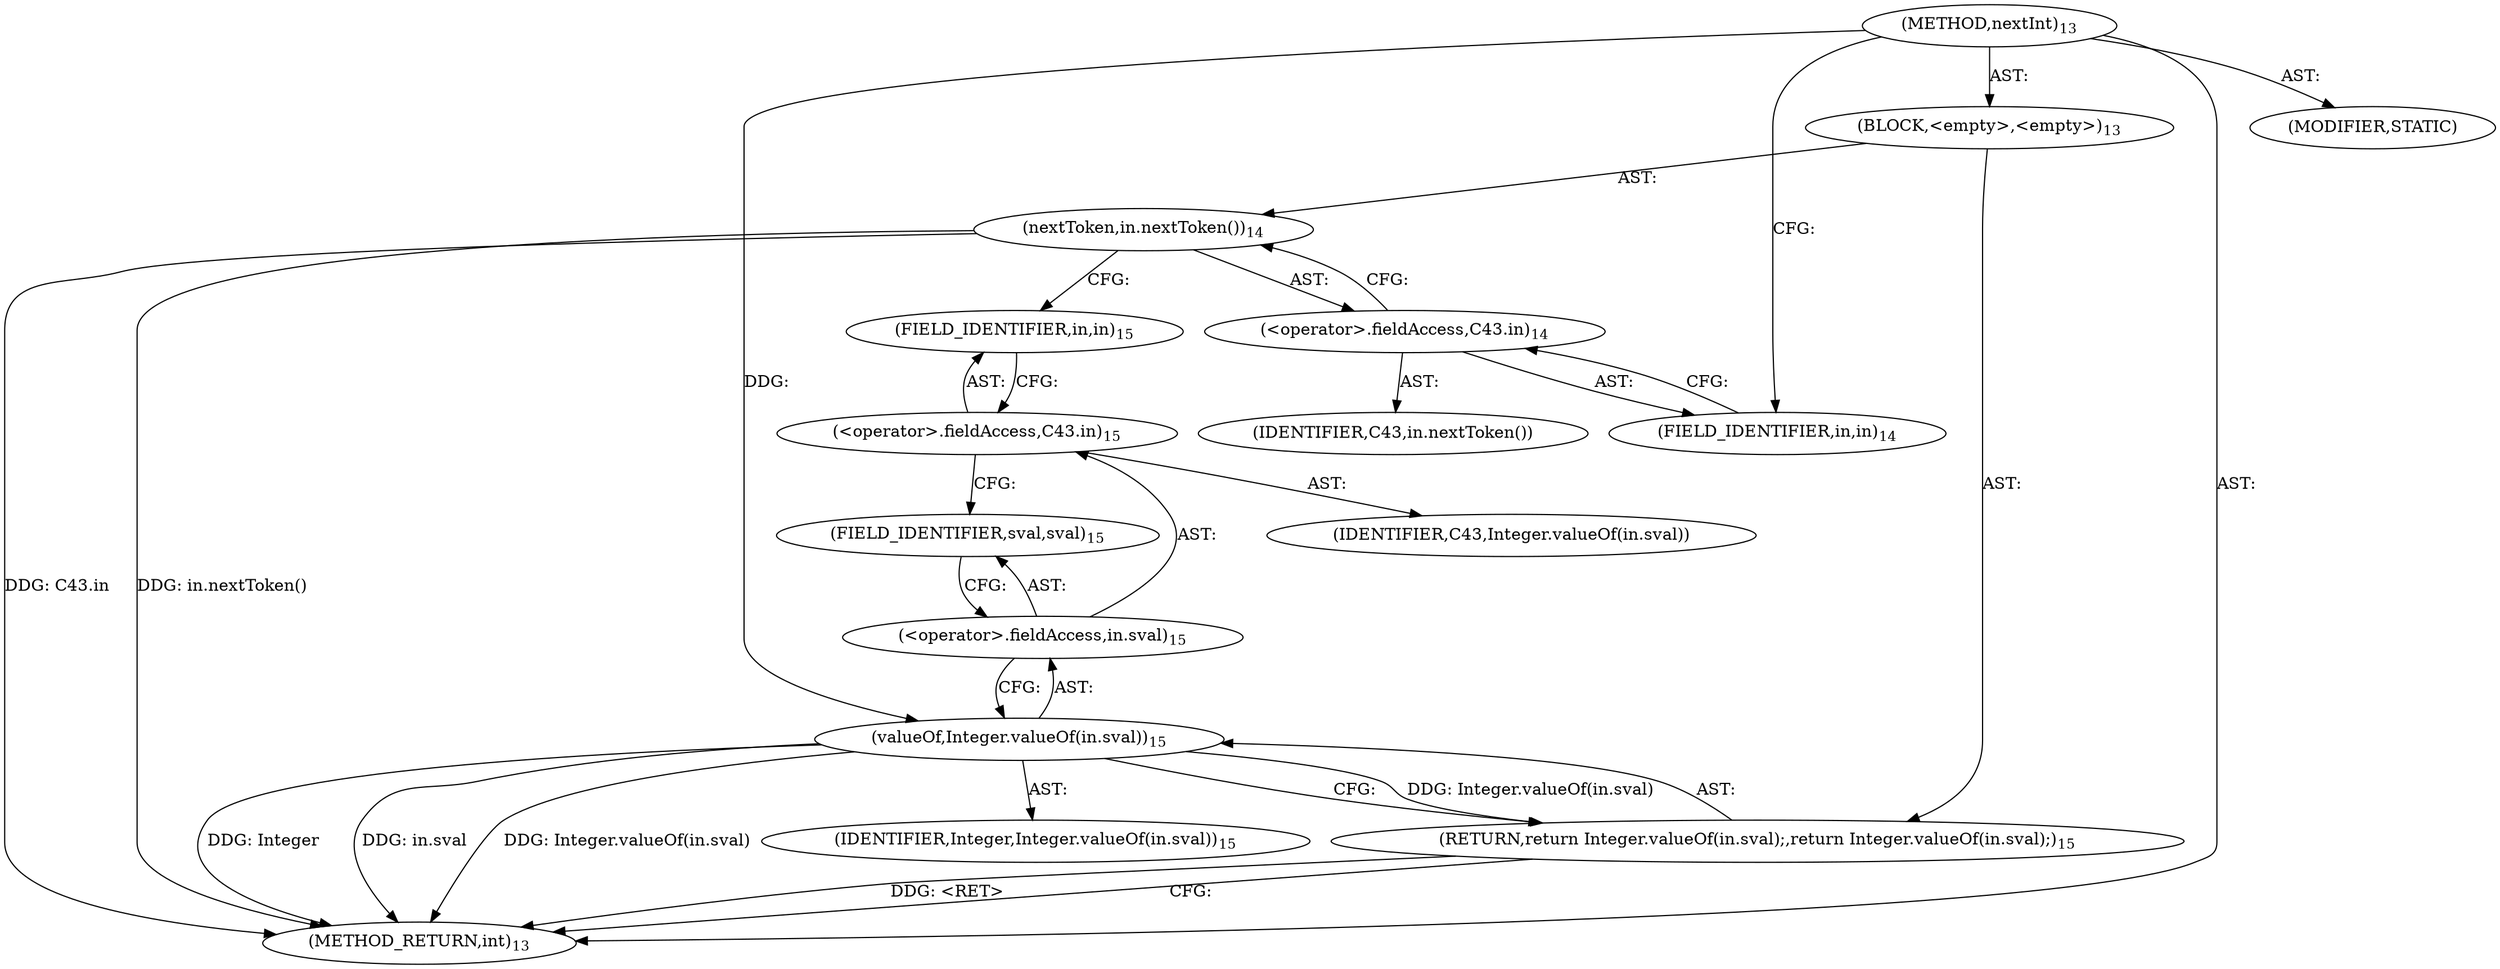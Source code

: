digraph "nextInt" {  
"23" [label = <(METHOD,nextInt)<SUB>13</SUB>> ]
"24" [label = <(BLOCK,&lt;empty&gt;,&lt;empty&gt;)<SUB>13</SUB>> ]
"25" [label = <(nextToken,in.nextToken())<SUB>14</SUB>> ]
"26" [label = <(&lt;operator&gt;.fieldAccess,C43.in)<SUB>14</SUB>> ]
"27" [label = <(IDENTIFIER,C43,in.nextToken())> ]
"28" [label = <(FIELD_IDENTIFIER,in,in)<SUB>14</SUB>> ]
"29" [label = <(RETURN,return Integer.valueOf(in.sval);,return Integer.valueOf(in.sval);)<SUB>15</SUB>> ]
"30" [label = <(valueOf,Integer.valueOf(in.sval))<SUB>15</SUB>> ]
"31" [label = <(IDENTIFIER,Integer,Integer.valueOf(in.sval))<SUB>15</SUB>> ]
"32" [label = <(&lt;operator&gt;.fieldAccess,in.sval)<SUB>15</SUB>> ]
"33" [label = <(&lt;operator&gt;.fieldAccess,C43.in)<SUB>15</SUB>> ]
"34" [label = <(IDENTIFIER,C43,Integer.valueOf(in.sval))> ]
"35" [label = <(FIELD_IDENTIFIER,in,in)<SUB>15</SUB>> ]
"36" [label = <(FIELD_IDENTIFIER,sval,sval)<SUB>15</SUB>> ]
"37" [label = <(MODIFIER,STATIC)> ]
"38" [label = <(METHOD_RETURN,int)<SUB>13</SUB>> ]
  "23" -> "24"  [ label = "AST: "] 
  "23" -> "37"  [ label = "AST: "] 
  "23" -> "38"  [ label = "AST: "] 
  "24" -> "25"  [ label = "AST: "] 
  "24" -> "29"  [ label = "AST: "] 
  "25" -> "26"  [ label = "AST: "] 
  "26" -> "27"  [ label = "AST: "] 
  "26" -> "28"  [ label = "AST: "] 
  "29" -> "30"  [ label = "AST: "] 
  "30" -> "31"  [ label = "AST: "] 
  "30" -> "32"  [ label = "AST: "] 
  "32" -> "33"  [ label = "AST: "] 
  "32" -> "36"  [ label = "AST: "] 
  "33" -> "34"  [ label = "AST: "] 
  "33" -> "35"  [ label = "AST: "] 
  "25" -> "35"  [ label = "CFG: "] 
  "29" -> "38"  [ label = "CFG: "] 
  "26" -> "25"  [ label = "CFG: "] 
  "30" -> "29"  [ label = "CFG: "] 
  "28" -> "26"  [ label = "CFG: "] 
  "32" -> "30"  [ label = "CFG: "] 
  "33" -> "36"  [ label = "CFG: "] 
  "36" -> "32"  [ label = "CFG: "] 
  "35" -> "33"  [ label = "CFG: "] 
  "23" -> "28"  [ label = "CFG: "] 
  "29" -> "38"  [ label = "DDG: &lt;RET&gt;"] 
  "25" -> "38"  [ label = "DDG: C43.in"] 
  "25" -> "38"  [ label = "DDG: in.nextToken()"] 
  "30" -> "38"  [ label = "DDG: Integer"] 
  "30" -> "38"  [ label = "DDG: in.sval"] 
  "30" -> "38"  [ label = "DDG: Integer.valueOf(in.sval)"] 
  "30" -> "29"  [ label = "DDG: Integer.valueOf(in.sval)"] 
  "23" -> "30"  [ label = "DDG: "] 
}
